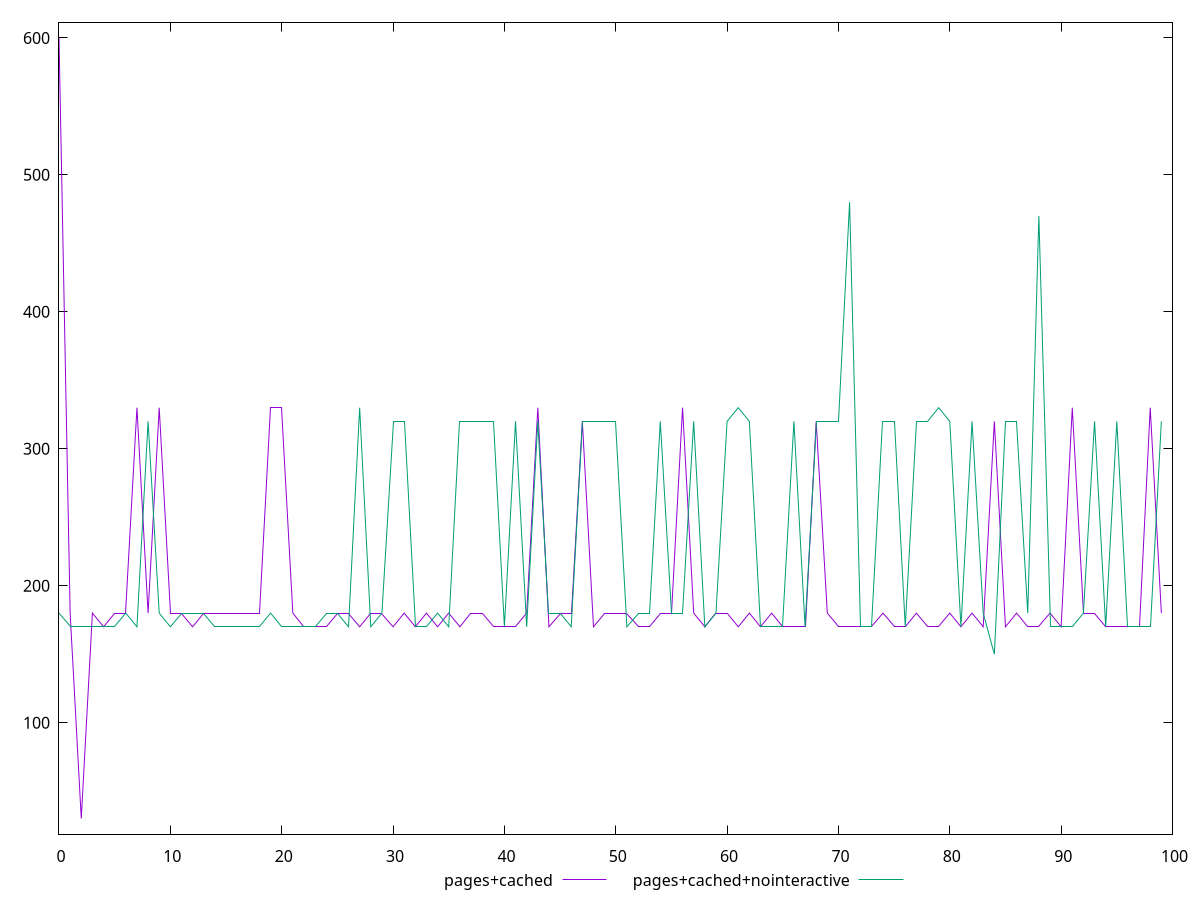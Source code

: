 reset
set terminal svg size 640, 500 enhanced background rgb 'white'
set output "reprap/uses-http2/comparison/line/2_vs_3.svg"

$pagesCached <<EOF
0 600
1 180
2 30
3 180
4 170
5 180
6 180
7 330
8 180
9 330
10 180
11 180
12 170
13 180
14 180
15 180
16 180
17 180
18 180
19 330
20 330
21 180
22 170
23 170
24 170
25 180
26 180
27 170
28 180
29 180
30 170
31 180
32 170
33 180
34 170
35 180
36 170
37 180
38 180
39 170
40 170
41 170
42 180
43 330
44 170
45 180
46 180
47 320
48 170
49 180
50 180
51 180
52 170
53 170
54 180
55 180
56 330
57 180
58 170
59 180
60 180
61 170
62 180
63 170
64 180
65 170
66 170
67 170
68 320
69 180
70 170
71 170
72 170
73 170
74 180
75 170
76 170
77 180
78 170
79 170
80 180
81 170
82 180
83 170
84 320
85 170
86 180
87 170
88 170
89 180
90 170
91 330
92 180
93 180
94 170
95 170
96 170
97 170
98 330
99 180
EOF

$pagesCachedNointeractive <<EOF
0 180
1 170
2 170
3 170
4 170
5 170
6 180
7 170
8 320
9 180
10 170
11 180
12 180
13 180
14 170
15 170
16 170
17 170
18 170
19 180
20 170
21 170
22 170
23 170
24 180
25 180
26 170
27 330
28 170
29 180
30 320
31 320
32 170
33 170
34 180
35 170
36 320
37 320
38 320
39 320
40 170
41 320
42 170
43 320
44 180
45 180
46 170
47 320
48 320
49 320
50 320
51 170
52 180
53 180
54 320
55 180
56 180
57 320
58 170
59 180
60 320
61 330
62 320
63 170
64 170
65 170
66 320
67 170
68 320
69 320
70 320
71 480
72 170
73 170
74 320
75 320
76 170
77 320
78 320
79 330
80 320
81 170
82 320
83 180
84 150
85 320
86 320
87 180
88 470
89 170
90 170
91 170
92 180
93 320
94 170
95 320
96 170
97 170
98 170
99 320
EOF

set key outside below
set yrange [18.6:611.4]

plot \
  $pagesCached title "pages+cached" with line, \
  $pagesCachedNointeractive title "pages+cached+nointeractive" with line, \


reset